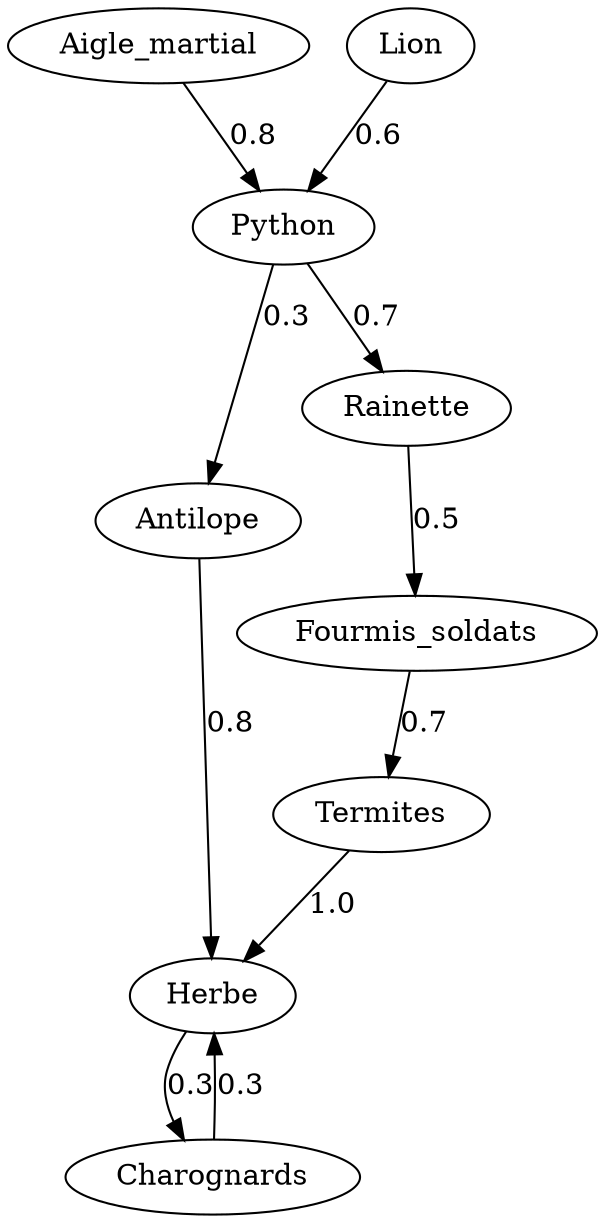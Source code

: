 digraph trophic_network {
    "Herbe" -> "Charognards" [label="0.3"];
    "Termites" -> "Herbe" [label="1.0"];
    "Antilope" -> "Herbe" [label="0.8"];
    "Charognards" -> "Herbe" [label="0.3"];
    "Fourmis_soldats" -> "Termites" [label="0.7"];
    "Rainette" -> "Fourmis_soldats" [label="0.5"];
    "Python" -> "Antilope" [label="0.3"];
    "Python" -> "Rainette" [label="0.7"];
    "Aigle_martial" -> "Python" [label="0.8"];
    "Lion" -> "Python" [label="0.6"];
}

